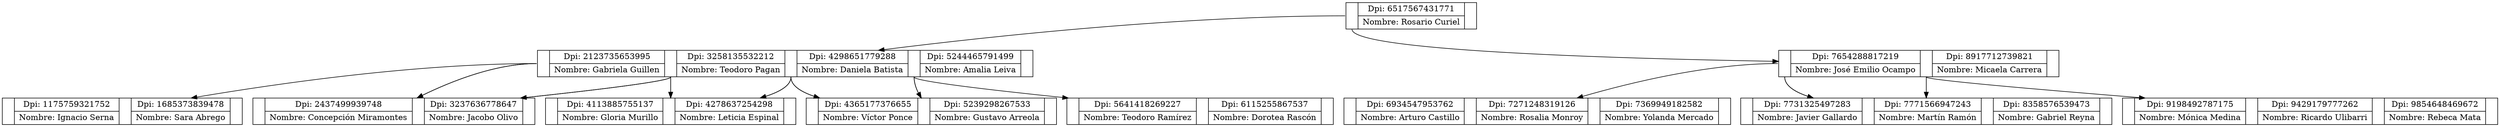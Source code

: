 digraph G{
node[shape="box" shape="record"]
node1175759321752[label="<f1175759321752>|{Dpi: 1175759321752| Nombre: Ignacio Serna}|<f1685373839478>|{Dpi: 1685373839478| Nombre: Sara Abrego}|"];
node2123735653995: f2123735653995->node1175759321752;
node2437499939748[label="<f2437499939748>|{Dpi: 2437499939748| Nombre: Concepción Miramontes}|<f3237636778647>|{Dpi: 3237636778647| Nombre: Jacobo Olivo}|"];
node2123735653995: f2123735653995->node2437499939748;
node2123735653995: f3258135532212->node2437499939748;
node2437499939748[label="<f2437499939748>|{Dpi: 2437499939748| Nombre: Concepción Miramontes}|<f3237636778647>|{Dpi: 3237636778647| Nombre: Jacobo Olivo}|"];
node2123735653995: f2123735653995->node2437499939748;
node2123735653995: f3258135532212->node2437499939748;
node4113885755137[label="<f4113885755137>|{Dpi: 4113885755137| Nombre: Gloria Murillo}|<f4278637254298>|{Dpi: 4278637254298| Nombre: Leticia Espinal}|"];
node2123735653995: f3258135532212->node4113885755137;
node2123735653995: f4298651779288->node4113885755137;
node4113885755137[label="<f4113885755137>|{Dpi: 4113885755137| Nombre: Gloria Murillo}|<f4278637254298>|{Dpi: 4278637254298| Nombre: Leticia Espinal}|"];
node2123735653995: f3258135532212->node4113885755137;
node2123735653995: f4298651779288->node4113885755137;
node4365177376655[label="<f4365177376655>|{Dpi: 4365177376655| Nombre: Víctor Ponce}|<f5239298267533>|{Dpi: 5239298267533| Nombre: Gustavo Arreola}|"];
node2123735653995: f4298651779288->node4365177376655;
node2123735653995: f5244465791499->node4365177376655;
node4365177376655[label="<f4365177376655>|{Dpi: 4365177376655| Nombre: Víctor Ponce}|<f5239298267533>|{Dpi: 5239298267533| Nombre: Gustavo Arreola}|"];
node2123735653995: f4298651779288->node4365177376655;
node2123735653995: f5244465791499->node4365177376655;
node5641418269227[label="<f5641418269227>|{Dpi: 5641418269227| Nombre: Teodoro Ramírez}|<f6115255867537>|{Dpi: 6115255867537| Nombre: Dorotea Rascón}|"];
node2123735653995: f5244465791499->node5641418269227;
node2123735653995[label="<f2123735653995>|{Dpi: 2123735653995| Nombre: Gabriela Guillen}|<f3258135532212>|{Dpi: 3258135532212| Nombre: Teodoro Pagan}|<f4298651779288>|{Dpi: 4298651779288| Nombre: Daniela Batista}|<f5244465791499>|{Dpi: 5244465791499| Nombre: Amalia Leiva}|"];
node6517567431771: f6517567431771->node2123735653995;
node6934547953762[label="<f6934547953762>|{Dpi: 6934547953762| Nombre: Arturo Castillo}|<f7271248319126>|{Dpi: 7271248319126| Nombre: Rosalia Monroy}|<f7369949182582>|{Dpi: 7369949182582| Nombre: Yolanda Mercado}|"];
node7654288817219: f7654288817219->node6934547953762;
node7731325497283[label="<f7731325497283>|{Dpi: 7731325497283| Nombre: Javier Gallardo}|<f7771566947243>|{Dpi: 7771566947243| Nombre: Martín Ramón}|<f8358576539473>|{Dpi: 8358576539473| Nombre: Gabriel Reyna}|"];
node7654288817219: f7654288817219->node7731325497283;
node7654288817219: f8917712739821->node7731325497283;
node7731325497283[label="<f7731325497283>|{Dpi: 7731325497283| Nombre: Javier Gallardo}|<f7771566947243>|{Dpi: 7771566947243| Nombre: Martín Ramón}|<f8358576539473>|{Dpi: 8358576539473| Nombre: Gabriel Reyna}|"];
node7654288817219: f7654288817219->node7731325497283;
node7654288817219: f8917712739821->node7731325497283;
node9198492787175[label="<f9198492787175>|{Dpi: 9198492787175| Nombre: Mónica Medina}|<f9429179777262>|{Dpi: 9429179777262| Nombre: Ricardo Ulibarri}|<f9854648469672>|{Dpi: 9854648469672| Nombre: Rebeca Mata}|"];
node7654288817219: f8917712739821->node9198492787175;
node7654288817219[label="<f7654288817219>|{Dpi: 7654288817219| Nombre: José Emilio Ocampo}|<f8917712739821>|{Dpi: 8917712739821| Nombre: Micaela Carrera}|"];
node6517567431771: f6517567431771->node7654288817219;
node6517567431771[label="<f6517567431771>|{Dpi: 6517567431771| Nombre: Rosario Curiel}|"];
}

